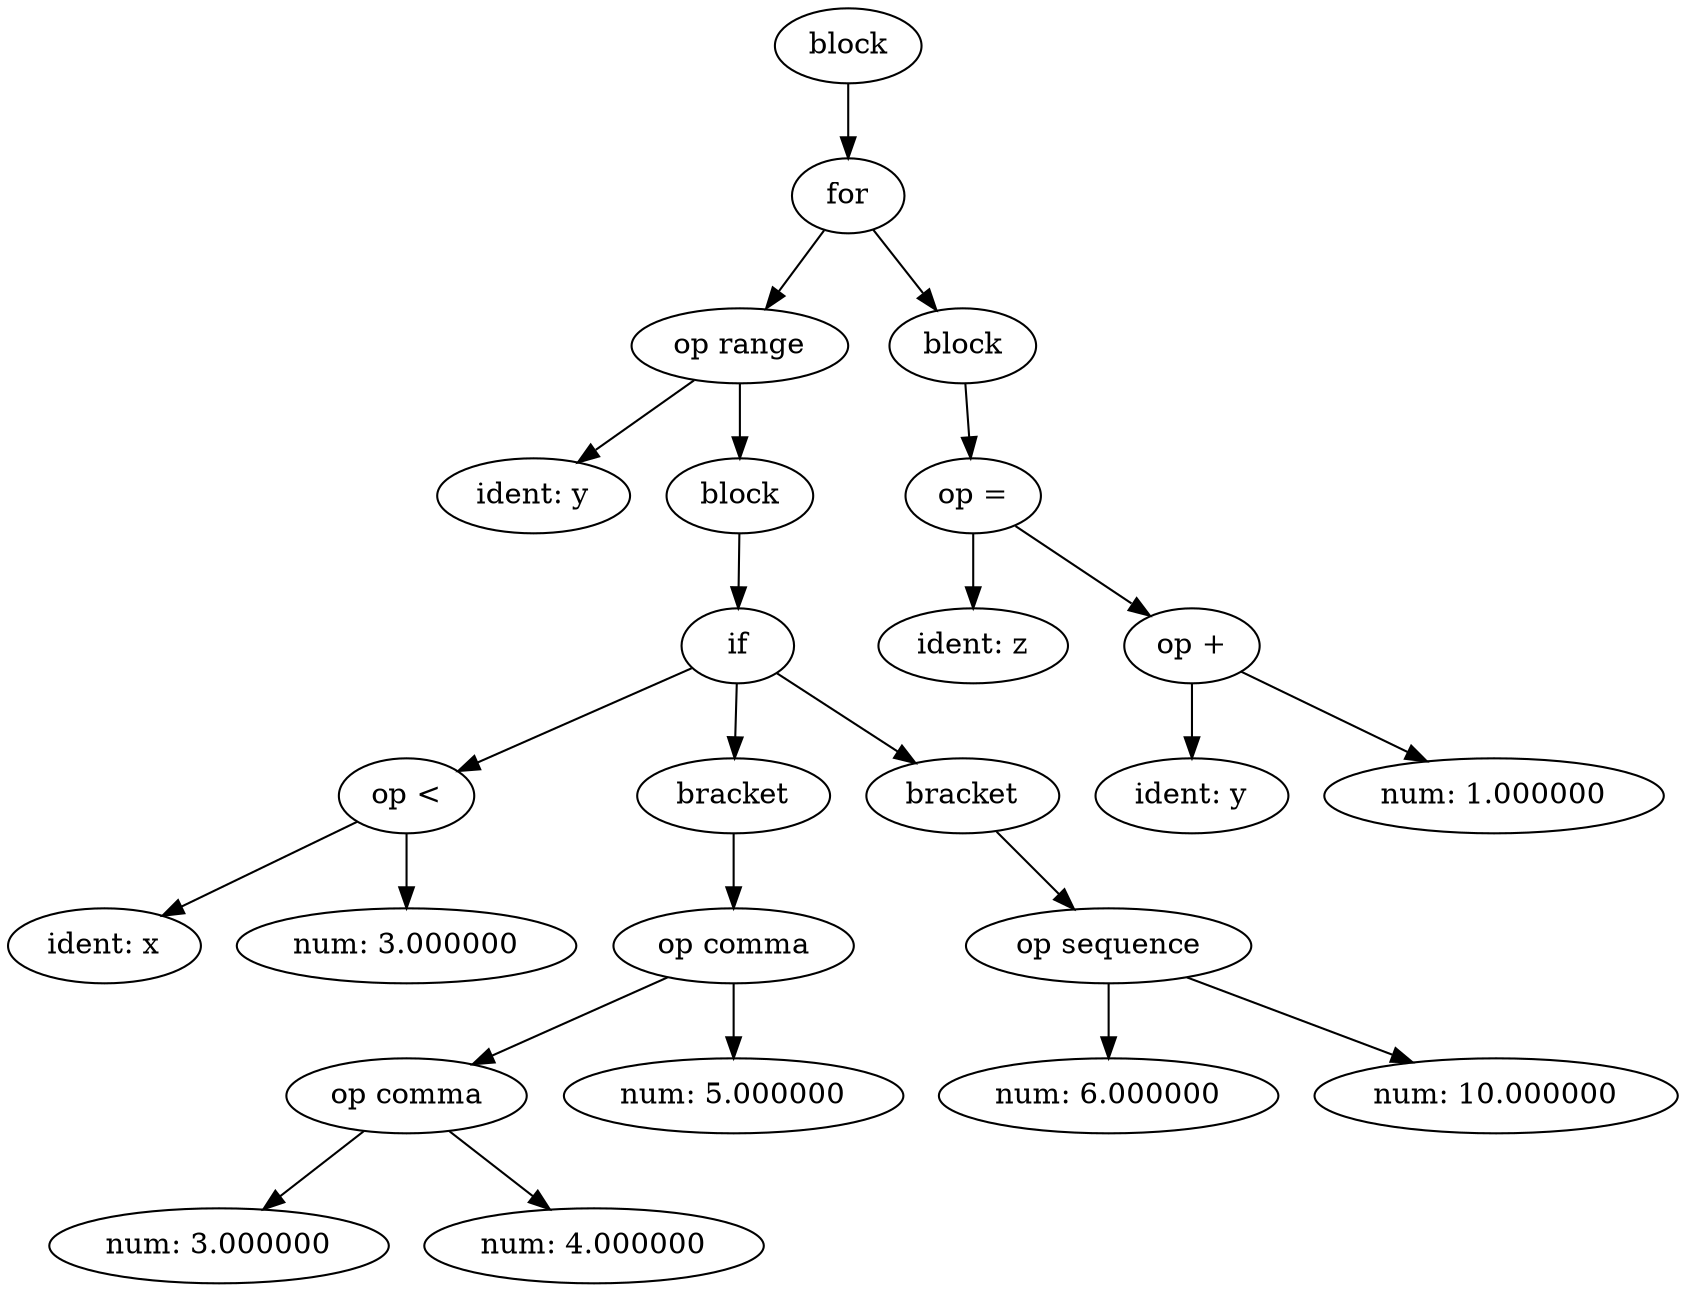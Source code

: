 digraph G {
0[label="block"];
1[label="for"];
2[label="ident: y"];
3[label="op range"];
4[label="block"];
5[label="if"];
6[label="ident: x"];
7[label="op <"];
8[label="num: 3.000000"];
9[label="bracket"];
10[label="num: 3.000000"];
11[label="op comma"];
12[label="num: 4.000000"];
13[label="op comma"];
14[label="num: 5.000000"];
15[label="bracket"];
16[label="num: 6.000000"];
17[label="op sequence"];
18[label="num: 10.000000"];
19[label="block"];
20[label="ident: z"];
21[label="op ="];
22[label="ident: y"];
23[label="op +"];
24[label="num: 1.000000"];
0->1 ;
1->3 ;
1->19 ;
3->2 ;
3->4 ;
4->5 ;
5->7 ;
5->9 ;
5->15 ;
7->6 ;
7->8 ;
9->13 ;
11->10 ;
11->12 ;
13->11 ;
13->14 ;
15->17 ;
17->16 ;
17->18 ;
19->21 ;
21->20 ;
21->23 ;
23->22 ;
23->24 ;
}

